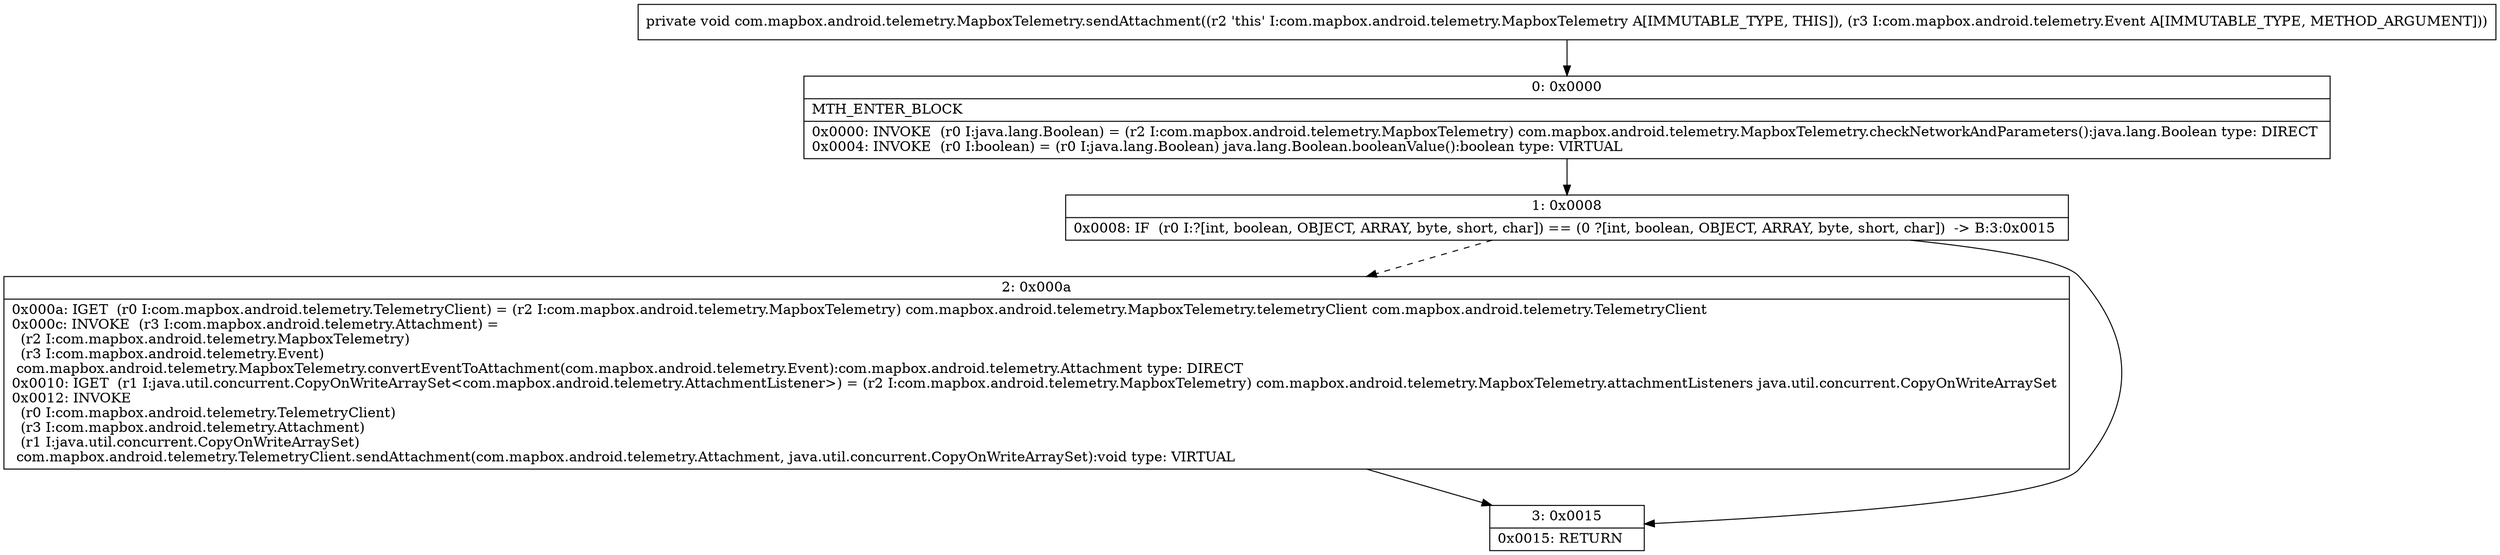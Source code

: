 digraph "CFG forcom.mapbox.android.telemetry.MapboxTelemetry.sendAttachment(Lcom\/mapbox\/android\/telemetry\/Event;)V" {
Node_0 [shape=record,label="{0\:\ 0x0000|MTH_ENTER_BLOCK\l|0x0000: INVOKE  (r0 I:java.lang.Boolean) = (r2 I:com.mapbox.android.telemetry.MapboxTelemetry) com.mapbox.android.telemetry.MapboxTelemetry.checkNetworkAndParameters():java.lang.Boolean type: DIRECT \l0x0004: INVOKE  (r0 I:boolean) = (r0 I:java.lang.Boolean) java.lang.Boolean.booleanValue():boolean type: VIRTUAL \l}"];
Node_1 [shape=record,label="{1\:\ 0x0008|0x0008: IF  (r0 I:?[int, boolean, OBJECT, ARRAY, byte, short, char]) == (0 ?[int, boolean, OBJECT, ARRAY, byte, short, char])  \-\> B:3:0x0015 \l}"];
Node_2 [shape=record,label="{2\:\ 0x000a|0x000a: IGET  (r0 I:com.mapbox.android.telemetry.TelemetryClient) = (r2 I:com.mapbox.android.telemetry.MapboxTelemetry) com.mapbox.android.telemetry.MapboxTelemetry.telemetryClient com.mapbox.android.telemetry.TelemetryClient \l0x000c: INVOKE  (r3 I:com.mapbox.android.telemetry.Attachment) = \l  (r2 I:com.mapbox.android.telemetry.MapboxTelemetry)\l  (r3 I:com.mapbox.android.telemetry.Event)\l com.mapbox.android.telemetry.MapboxTelemetry.convertEventToAttachment(com.mapbox.android.telemetry.Event):com.mapbox.android.telemetry.Attachment type: DIRECT \l0x0010: IGET  (r1 I:java.util.concurrent.CopyOnWriteArraySet\<com.mapbox.android.telemetry.AttachmentListener\>) = (r2 I:com.mapbox.android.telemetry.MapboxTelemetry) com.mapbox.android.telemetry.MapboxTelemetry.attachmentListeners java.util.concurrent.CopyOnWriteArraySet \l0x0012: INVOKE  \l  (r0 I:com.mapbox.android.telemetry.TelemetryClient)\l  (r3 I:com.mapbox.android.telemetry.Attachment)\l  (r1 I:java.util.concurrent.CopyOnWriteArraySet)\l com.mapbox.android.telemetry.TelemetryClient.sendAttachment(com.mapbox.android.telemetry.Attachment, java.util.concurrent.CopyOnWriteArraySet):void type: VIRTUAL \l}"];
Node_3 [shape=record,label="{3\:\ 0x0015|0x0015: RETURN   \l}"];
MethodNode[shape=record,label="{private void com.mapbox.android.telemetry.MapboxTelemetry.sendAttachment((r2 'this' I:com.mapbox.android.telemetry.MapboxTelemetry A[IMMUTABLE_TYPE, THIS]), (r3 I:com.mapbox.android.telemetry.Event A[IMMUTABLE_TYPE, METHOD_ARGUMENT])) }"];
MethodNode -> Node_0;
Node_0 -> Node_1;
Node_1 -> Node_2[style=dashed];
Node_1 -> Node_3;
Node_2 -> Node_3;
}

